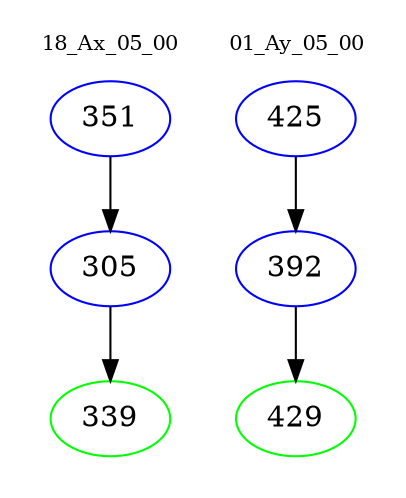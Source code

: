 digraph{
subgraph cluster_0 {
color = white
label = "18_Ax_05_00";
fontsize=10;
T0_351 [label="351", color="blue"]
T0_351 -> T0_305 [color="black"]
T0_305 [label="305", color="blue"]
T0_305 -> T0_339 [color="black"]
T0_339 [label="339", color="green"]
}
subgraph cluster_1 {
color = white
label = "01_Ay_05_00";
fontsize=10;
T1_425 [label="425", color="blue"]
T1_425 -> T1_392 [color="black"]
T1_392 [label="392", color="blue"]
T1_392 -> T1_429 [color="black"]
T1_429 [label="429", color="green"]
}
}
